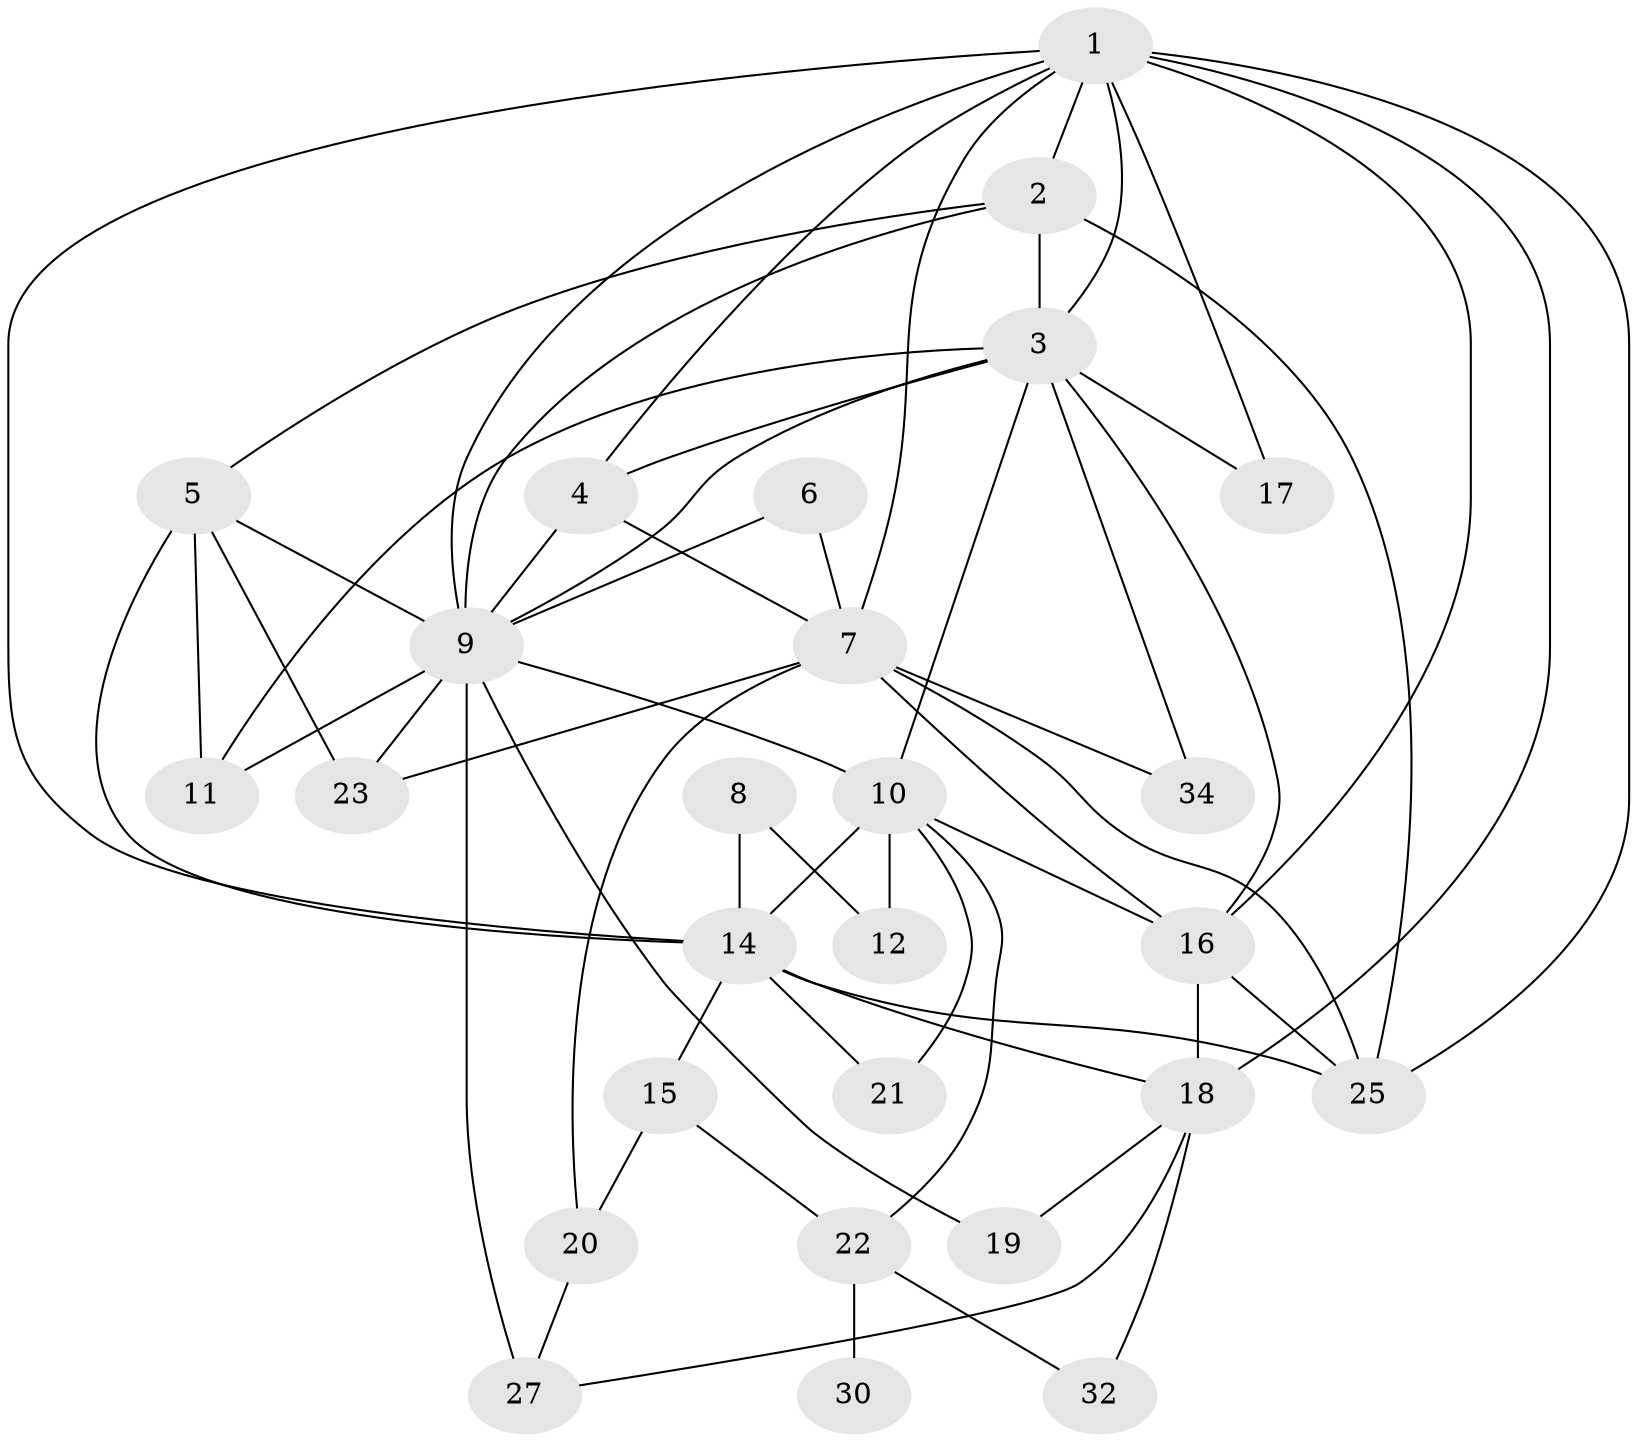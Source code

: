 // original degree distribution, {2: 0.3305084745762712, 3: 0.2796610169491525, 1: 0.09322033898305085, 4: 0.09322033898305085, 5: 0.07627118644067797, 0: 0.0847457627118644, 7: 0.00847457627118644, 6: 0.03389830508474576}
// Generated by graph-tools (version 1.1) at 2025/48/03/04/25 22:48:01]
// undirected, 27 vertices, 60 edges
graph export_dot {
  node [color=gray90,style=filled];
  1;
  2;
  3;
  4;
  5;
  6;
  7;
  8;
  9;
  10;
  11;
  12;
  14;
  15;
  16;
  17;
  18;
  19;
  20;
  21;
  22;
  23;
  25;
  27;
  30;
  32;
  34;
  1 -- 2 [weight=1.0];
  1 -- 3 [weight=1.0];
  1 -- 4 [weight=1.0];
  1 -- 7 [weight=1.0];
  1 -- 9 [weight=2.0];
  1 -- 14 [weight=1.0];
  1 -- 16 [weight=2.0];
  1 -- 17 [weight=1.0];
  1 -- 18 [weight=1.0];
  1 -- 25 [weight=1.0];
  2 -- 3 [weight=2.0];
  2 -- 5 [weight=1.0];
  2 -- 9 [weight=1.0];
  2 -- 25 [weight=1.0];
  3 -- 4 [weight=3.0];
  3 -- 9 [weight=1.0];
  3 -- 10 [weight=1.0];
  3 -- 11 [weight=1.0];
  3 -- 16 [weight=1.0];
  3 -- 17 [weight=1.0];
  3 -- 34 [weight=1.0];
  4 -- 7 [weight=1.0];
  4 -- 9 [weight=1.0];
  5 -- 9 [weight=2.0];
  5 -- 11 [weight=1.0];
  5 -- 14 [weight=1.0];
  5 -- 23 [weight=1.0];
  6 -- 7 [weight=1.0];
  6 -- 9 [weight=1.0];
  7 -- 16 [weight=1.0];
  7 -- 20 [weight=1.0];
  7 -- 23 [weight=1.0];
  7 -- 25 [weight=1.0];
  7 -- 34 [weight=1.0];
  8 -- 12 [weight=1.0];
  8 -- 14 [weight=1.0];
  9 -- 10 [weight=1.0];
  9 -- 11 [weight=2.0];
  9 -- 19 [weight=1.0];
  9 -- 23 [weight=3.0];
  9 -- 27 [weight=3.0];
  10 -- 12 [weight=1.0];
  10 -- 14 [weight=1.0];
  10 -- 16 [weight=3.0];
  10 -- 21 [weight=1.0];
  10 -- 22 [weight=1.0];
  14 -- 15 [weight=1.0];
  14 -- 18 [weight=1.0];
  14 -- 21 [weight=2.0];
  14 -- 25 [weight=1.0];
  15 -- 20 [weight=1.0];
  15 -- 22 [weight=1.0];
  16 -- 18 [weight=1.0];
  16 -- 25 [weight=2.0];
  18 -- 19 [weight=1.0];
  18 -- 27 [weight=2.0];
  18 -- 32 [weight=1.0];
  20 -- 27 [weight=1.0];
  22 -- 30 [weight=1.0];
  22 -- 32 [weight=1.0];
}
